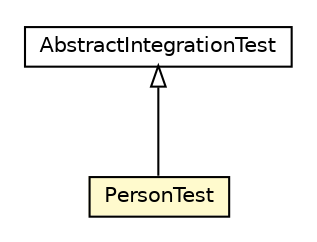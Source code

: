 #!/usr/local/bin/dot
#
# Class diagram 
# Generated by UMLGraph version R5_6_6-8-g8d7759 (http://www.umlgraph.org/)
#

digraph G {
	edge [fontname="Helvetica",fontsize=10,labelfontname="Helvetica",labelfontsize=10];
	node [fontname="Helvetica",fontsize=10,shape=plaintext];
	nodesep=0.25;
	ranksep=0.5;
	// org.dddlib.organisation.domain.PersonTest
	c59 [label=<<table title="org.dddlib.organisation.domain.PersonTest" border="0" cellborder="1" cellspacing="0" cellpadding="2" port="p" bgcolor="lemonChiffon" href="./PersonTest.html">
		<tr><td><table border="0" cellspacing="0" cellpadding="1">
<tr><td align="center" balign="center"> PersonTest </td></tr>
		</table></td></tr>
		</table>>, URL="./PersonTest.html", fontname="Helvetica", fontcolor="black", fontsize=10.0];
	// org.dddlib.organisation.domain.AbstractIntegrationTest
	c63 [label=<<table title="org.dddlib.organisation.domain.AbstractIntegrationTest" border="0" cellborder="1" cellspacing="0" cellpadding="2" port="p" href="./AbstractIntegrationTest.html">
		<tr><td><table border="0" cellspacing="0" cellpadding="1">
<tr><td align="center" balign="center"> AbstractIntegrationTest </td></tr>
		</table></td></tr>
		</table>>, URL="./AbstractIntegrationTest.html", fontname="Helvetica", fontcolor="black", fontsize=10.0];
	//org.dddlib.organisation.domain.PersonTest extends org.dddlib.organisation.domain.AbstractIntegrationTest
	c63:p -> c59:p [dir=back,arrowtail=empty];
}

